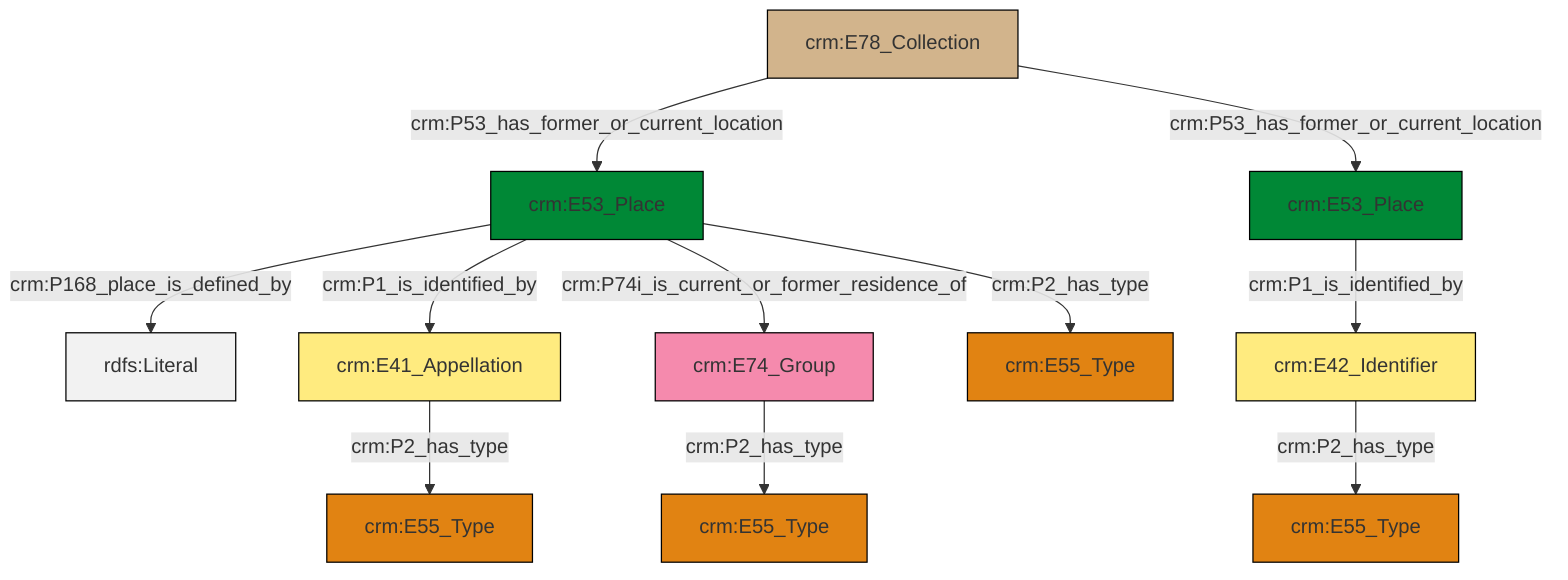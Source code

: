 graph TD
classDef Literal fill:#f2f2f2,stroke:#000000;
classDef CRM_Entity fill:#FFFFFF,stroke:#000000;
classDef Temporal_Entity fill:#00C9E6, stroke:#000000;
classDef Type fill:#E18312, stroke:#000000;
classDef Time-Span fill:#2C9C91, stroke:#000000;
classDef Appellation fill:#FFEB7F, stroke:#000000;
classDef Place fill:#008836, stroke:#000000;
classDef Persistent_Item fill:#B266B2, stroke:#000000;
classDef Conceptual_Object fill:#FFD700, stroke:#000000;
classDef Physical_Thing fill:#D2B48C, stroke:#000000;
classDef Actor fill:#f58aad, stroke:#000000;
classDef PC_Classes fill:#4ce600, stroke:#000000;
classDef Multi fill:#cccccc,stroke:#000000;

2["crm:E78_Collection"]:::Physical_Thing -->|crm:P53_has_former_or_current_location| 3["crm:E53_Place"]:::Place
0["crm:E74_Group"]:::Actor -->|crm:P2_has_type| 6["crm:E55_Type"]:::Type
15["crm:E42_Identifier"]:::Appellation -->|crm:P2_has_type| 9["crm:E55_Type"]:::Type
3["crm:E53_Place"]:::Place -->|crm:P168_place_is_defined_by| 17[rdfs:Literal]:::Literal
3["crm:E53_Place"]:::Place -->|crm:P1_is_identified_by| 7["crm:E41_Appellation"]:::Appellation
20["crm:E53_Place"]:::Place -->|crm:P1_is_identified_by| 15["crm:E42_Identifier"]:::Appellation
3["crm:E53_Place"]:::Place -->|crm:P74i_is_current_or_former_residence_of| 0["crm:E74_Group"]:::Actor
7["crm:E41_Appellation"]:::Appellation -->|crm:P2_has_type| 13["crm:E55_Type"]:::Type
3["crm:E53_Place"]:::Place -->|crm:P2_has_type| 21["crm:E55_Type"]:::Type
2["crm:E78_Collection"]:::Physical_Thing -->|crm:P53_has_former_or_current_location| 20["crm:E53_Place"]:::Place